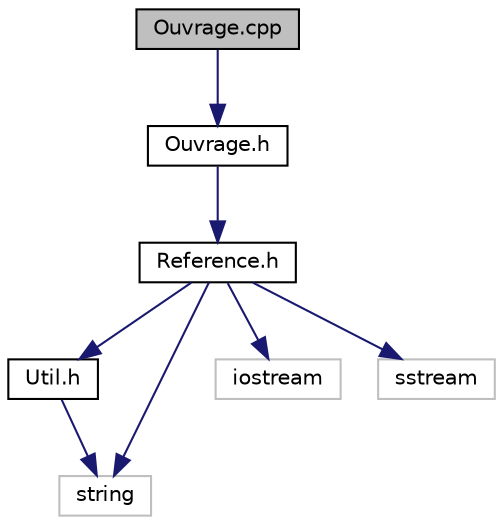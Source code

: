 digraph "Ouvrage.cpp"
{
  edge [fontname="Helvetica",fontsize="10",labelfontname="Helvetica",labelfontsize="10"];
  node [fontname="Helvetica",fontsize="10",shape=record];
  Node0 [label="Ouvrage.cpp",height=0.2,width=0.4,color="black", fillcolor="grey75", style="filled", fontcolor="black"];
  Node0 -> Node1 [color="midnightblue",fontsize="10",style="solid",fontname="Helvetica"];
  Node1 [label="Ouvrage.h",height=0.2,width=0.4,color="black", fillcolor="white", style="filled",URL="$Ouvrage_8h.html",tooltip="Classe Ouvrage dérivée de Reference. "];
  Node1 -> Node2 [color="midnightblue",fontsize="10",style="solid",fontname="Helvetica"];
  Node2 [label="Reference.h",height=0.2,width=0.4,color="black", fillcolor="white", style="filled",URL="$Reference_8h.html",tooltip="Classe de base abstraite Reference. "];
  Node2 -> Node3 [color="midnightblue",fontsize="10",style="solid",fontname="Helvetica"];
  Node3 [label="Util.h",height=0.2,width=0.4,color="black", fillcolor="white", style="filled",URL="$Util_8h_source.html"];
  Node3 -> Node4 [color="midnightblue",fontsize="10",style="solid",fontname="Helvetica"];
  Node4 [label="string",height=0.2,width=0.4,color="grey75", fillcolor="white", style="filled"];
  Node2 -> Node5 [color="midnightblue",fontsize="10",style="solid",fontname="Helvetica"];
  Node5 [label="iostream",height=0.2,width=0.4,color="grey75", fillcolor="white", style="filled"];
  Node2 -> Node4 [color="midnightblue",fontsize="10",style="solid",fontname="Helvetica"];
  Node2 -> Node6 [color="midnightblue",fontsize="10",style="solid",fontname="Helvetica"];
  Node6 [label="sstream",height=0.2,width=0.4,color="grey75", fillcolor="white", style="filled"];
}
